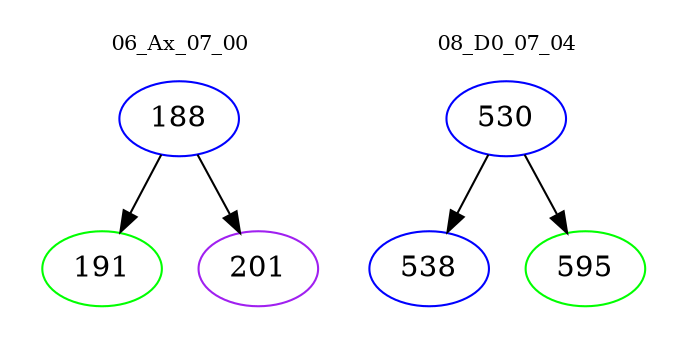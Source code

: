 digraph{
subgraph cluster_0 {
color = white
label = "06_Ax_07_00";
fontsize=10;
T0_188 [label="188", color="blue"]
T0_188 -> T0_191 [color="black"]
T0_191 [label="191", color="green"]
T0_188 -> T0_201 [color="black"]
T0_201 [label="201", color="purple"]
}
subgraph cluster_1 {
color = white
label = "08_D0_07_04";
fontsize=10;
T1_530 [label="530", color="blue"]
T1_530 -> T1_538 [color="black"]
T1_538 [label="538", color="blue"]
T1_530 -> T1_595 [color="black"]
T1_595 [label="595", color="green"]
}
}
